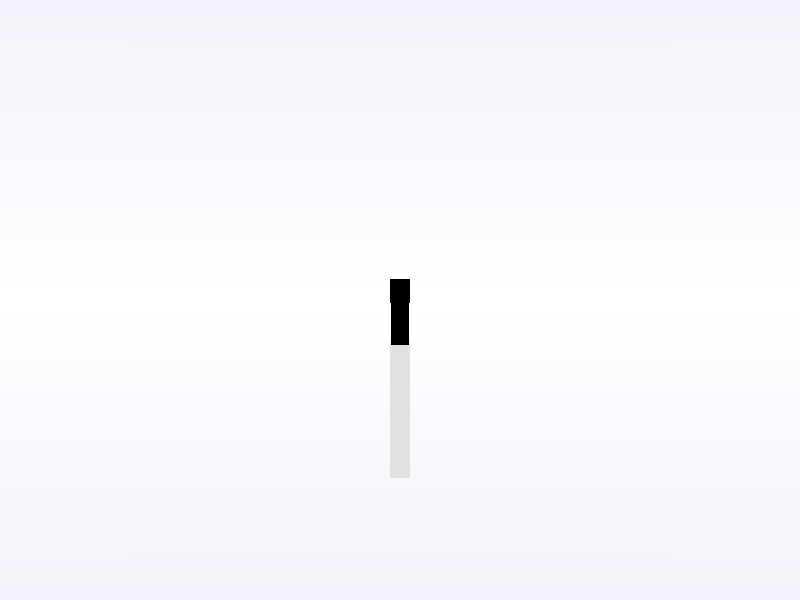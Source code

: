  // PoVRay 3.7 Scene File " ... .pov"
// author:  ...
// date:    ...
//------------------------------------------------------------------------
#version 3.7;
global_settings{ assumed_gamma 1.0 }
#default{ finish{ ambient 0.1 diffuse 0.9 }} 
//------------------------------------------------------------------------
#include "colors.inc"
#include "textures.inc"
#include "glass.inc"
#include "metals.inc"
#include "golds.inc"
#include "stones.inc"
#include "woods.inc"
#include "shapes.inc"
#include "shapes2.inc"
#include "functions.inc"
#include "math.inc"
#include "transforms.inc"


                            // Visao lado esquerdo
#declare Camera_0 = camera {/*ultra_wide_angle*/ angle 15      
                            location  <0.45,0.8,10>
                            right    -x*image_width/image_height
                            look_at   <0.45,0.8,0>}        
                            
                            
                            //Visao traseira
#declare Camera_1 = camera {angle 30     
                            location  <8.0 , 1.0 , 0.0>
                            right    -x*image_width/image_height
                            look_at   <-8.0 , 0.8 , 0.0>} 
                            
                                     
                                     // Visao dalo direito
#declare Camera_dir = camera {/*ultra_wide_angle*/ angle 15      
                            location  <0.0 , 1.0 , -20.0>
                            right    -x*image_width/image_height
                            look_at   <0.0 , 1.0 , 0.0>}
                            
                            
#declare camera_0_0_0_traseira = camera {/*ultra_wide_angle*/ angle 20      
                            location  <10.0 , 3 , 0>
                            right    -x*image_width/image_height
                            look_at   <0 , 0 , 0>}
                            
#declare camera_0_0_0_esquerda = camera {/*ultra_wide_angle*/ angle 15      
                            location  <0 , 0 , 15>
                            right    -x*image_width/image_height
                            look_at   <0 , 0 , 0>}            
                            
#declare camera_0_0_0_direita = camera {/*ultra_wide_angle*/ angle 15      
                            location  <0 , 0 , -15>
                            right    -x*image_width/image_height
                            look_at   <0 , 0 , 0>}                                                             
                                                                
#declare camera_0_0_0_frente = camera {/*ultra_wide_angle*/ angle 20      
                            location  <-10.0 , 0 , 0>
                            right    -x*image_width/image_height
                            look_at   <0 , 0 , 0>}
                            
#declare camera_0_0_0_cima = camera {/*ultra_wide_angle*/ angle 20      
                            location  <-0 , 15 , 0>
                            right    -x*image_width/image_height
                            look_at   <0 , 0 , 0>}                            
                                                                                                                
                                       
                                       
camera{camera_0_0_0_direita }
//------------------------------------------------------------------------
// sun -------------------------------------------------------------------
light_source{<1500,2500, 2500> color White}
// sky -------------------------------------------------------------------
sky_sphere{ pigment{ gradient <0,1,0>
                     color_map{ [0   color rgb<1,1,1>         ]//White
                                [0.4 color rgb<0.14,0.14,0.56>]//~Navy
                                [0.6 color rgb<0.14,0.14,0.56>]//~Navy
                                [1.0 color rgb<1,1,1>         ]//White
                              }
                     scale 2 }
           } // end of sky_sphere 
//------------------------------------------------------------------------
// ground -----------------------------------------------------------------
//---------------------------------<<< settings of squared plane dimensions

#declare RasterScale = 1.0;
#declare RasterHalfLine  = 0.035;  
#declare RasterHalfLineZ = 0.035; 
//-------------------------------------------------------------------------
#macro Raster(RScale, HLine) 
       pigment{ gradient x scale RScale
                color_map{[0.000   color rgbt<1,1,1,0>*0.6]
                          [0+HLine color rgbt<1,1,1,0>*0.6]
                          [0+HLine color rgbt<1,1,1,1>]
                          [1-HLine color rgbt<1,1,1,1>]
                          [1-HLine color rgbt<1,1,1,0>*0.6]
                          [1.000   color rgbt<1,1,1,0>*0.6]} }
 #end// of Raster(RScale, HLine)-macro  

#declare cor_amortecedor1 = pigment {color Gray}
#declare cor_amortecedor2 = pigment {color Black}

#declare finish_amortecedor = finish { ambient 0.1 diffuse 0.9 reflection 0.05 specular 0.2  metallic }    


#declare amortecedor =  merge{
    #declare tamanhoInternoAmortecedor = 0.35;
    #declare tamanhoExternoAmortecedor = 0.65;  
       
       merge{
           sphere { <0,0,0>, 0.04 } 
           cylinder { <0,0,0>, <0,-tamanhoInternoAmortecedor,0>, 0.042}
                
           texture {
                pigment { cor_amortecedor2 }
                finish {finish_amortecedor}
            }  
          }
         
    // Amortecedor
    cylinder {
            <0,0,0>, <0,tamanhoExternoAmortecedor,0>, 0.05
            texture {
                pigment { cor_amortecedor1 }
                finish {finish_amortecedor}
            }
            translate <0,-tamanhoInternoAmortecedor*2.5,0>
  }                           
                    
}
  
  
  
  
#declare amortecedorCompleto = union{
       merge {
           cylinder { <0,0,0>, <0,0.1,0>, 0.047 translate <0,0.005,0>}      
           cylinder { <0,0,-0.2>, <0,0,0.2>, 0.048 }
            texture {
                pigment { cor_amortecedor2 }
                finish {finish_amortecedor}
            }
       
       } 
        object {amortecedor translate <0,0.008,0.19>}
        object {amortecedor translate <0,0.008,-0.19>}
              
 
}


amortecedorCompleto